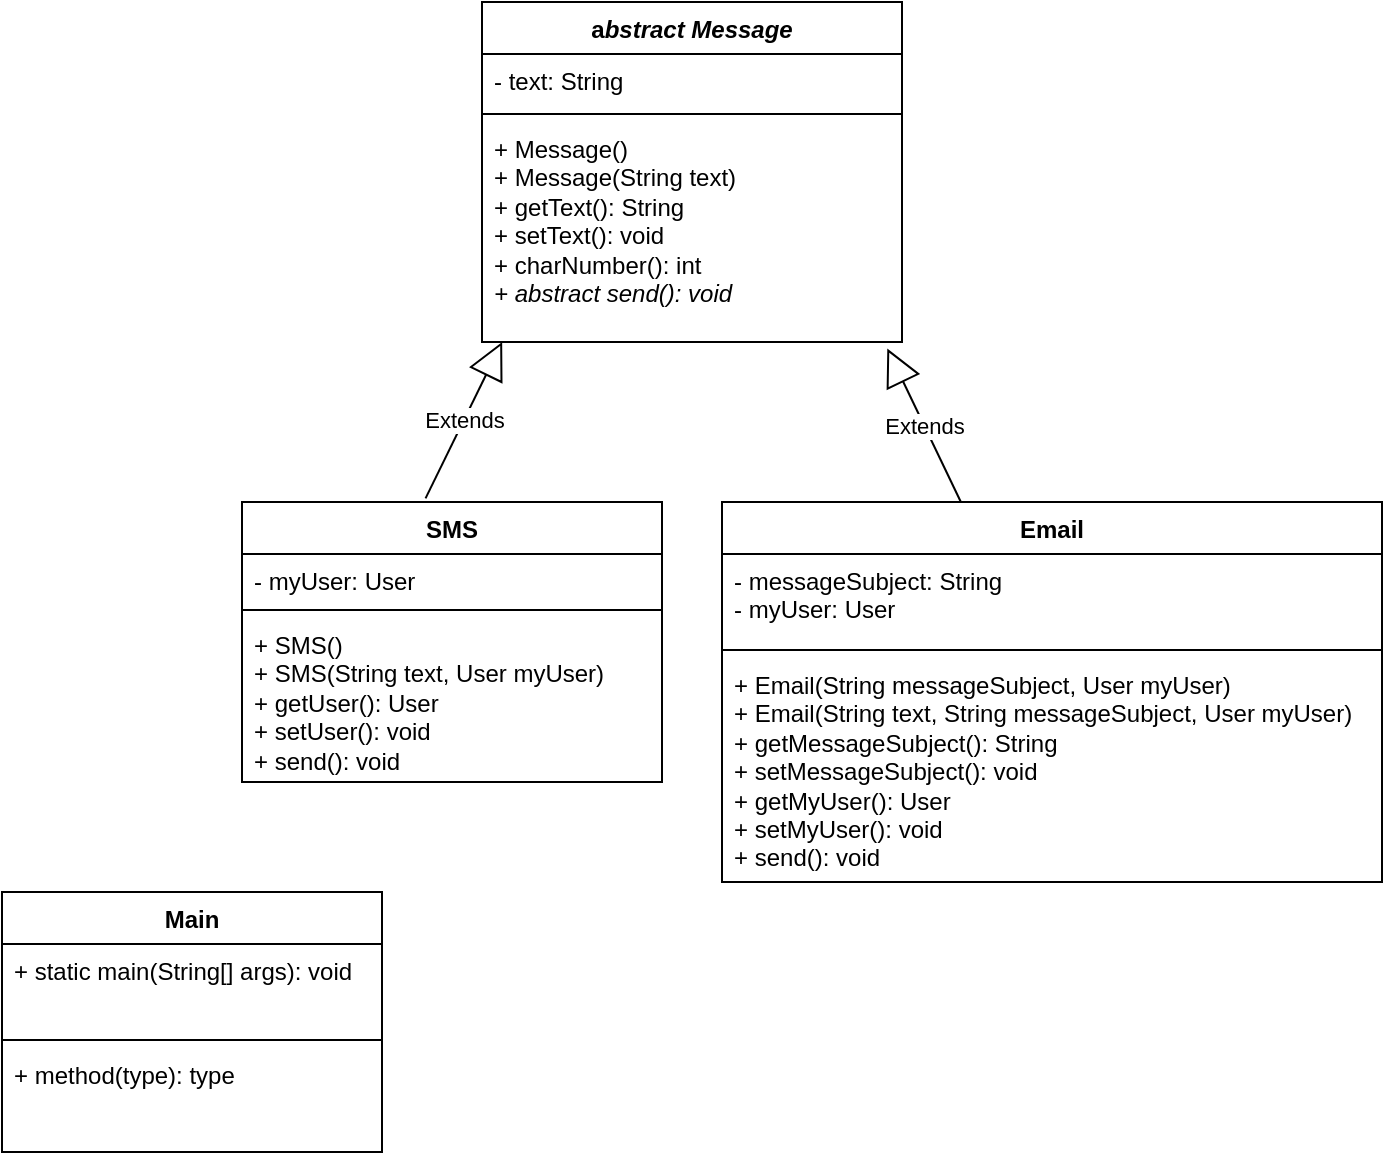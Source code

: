 <mxfile version="25.0.3">
  <diagram name="Strona-1" id="kL2ln0JJUrPdT32ZbHL4">
    <mxGraphModel dx="1646" dy="734" grid="1" gridSize="10" guides="1" tooltips="1" connect="1" arrows="1" fold="1" page="1" pageScale="1" pageWidth="827" pageHeight="1169" math="0" shadow="0">
      <root>
        <mxCell id="0" />
        <mxCell id="1" parent="0" />
        <mxCell id="hk9rGY5APnESubTrVHEf-1" value="a&lt;i&gt;bstract Message&lt;/i&gt;" style="swimlane;fontStyle=1;align=center;verticalAlign=top;childLayout=stackLayout;horizontal=1;startSize=26;horizontalStack=0;resizeParent=1;resizeParentMax=0;resizeLast=0;collapsible=1;marginBottom=0;whiteSpace=wrap;html=1;" vertex="1" parent="1">
          <mxGeometry x="310" y="10" width="210" height="170" as="geometry" />
        </mxCell>
        <mxCell id="hk9rGY5APnESubTrVHEf-2" value="- text: String" style="text;strokeColor=none;fillColor=none;align=left;verticalAlign=top;spacingLeft=4;spacingRight=4;overflow=hidden;rotatable=0;points=[[0,0.5],[1,0.5]];portConstraint=eastwest;whiteSpace=wrap;html=1;" vertex="1" parent="hk9rGY5APnESubTrVHEf-1">
          <mxGeometry y="26" width="210" height="26" as="geometry" />
        </mxCell>
        <mxCell id="hk9rGY5APnESubTrVHEf-3" value="" style="line;strokeWidth=1;fillColor=none;align=left;verticalAlign=middle;spacingTop=-1;spacingLeft=3;spacingRight=3;rotatable=0;labelPosition=right;points=[];portConstraint=eastwest;strokeColor=inherit;" vertex="1" parent="hk9rGY5APnESubTrVHEf-1">
          <mxGeometry y="52" width="210" height="8" as="geometry" />
        </mxCell>
        <mxCell id="hk9rGY5APnESubTrVHEf-4" value="&lt;div&gt;+ Message()&lt;br&gt;&lt;/div&gt;&lt;div&gt;+ Message(String text)&lt;/div&gt;&lt;div&gt;+ getText(): String&lt;/div&gt;&lt;div&gt;+ setText(): void&lt;/div&gt;&lt;div&gt;+ charNumber(): int&lt;br&gt;&lt;/div&gt;&lt;div&gt;&lt;i&gt;+ abstract send(): void&lt;/i&gt;&lt;br&gt;&lt;/div&gt;&lt;div&gt;&lt;br&gt;&lt;/div&gt;&lt;div&gt;&lt;br&gt;&lt;/div&gt;&lt;div&gt;&lt;br&gt;&lt;/div&gt;" style="text;strokeColor=none;fillColor=none;align=left;verticalAlign=top;spacingLeft=4;spacingRight=4;overflow=hidden;rotatable=0;points=[[0,0.5],[1,0.5]];portConstraint=eastwest;whiteSpace=wrap;html=1;" vertex="1" parent="hk9rGY5APnESubTrVHEf-1">
          <mxGeometry y="60" width="210" height="110" as="geometry" />
        </mxCell>
        <mxCell id="hk9rGY5APnESubTrVHEf-5" value="SMS" style="swimlane;fontStyle=1;align=center;verticalAlign=top;childLayout=stackLayout;horizontal=1;startSize=26;horizontalStack=0;resizeParent=1;resizeParentMax=0;resizeLast=0;collapsible=1;marginBottom=0;whiteSpace=wrap;html=1;" vertex="1" parent="1">
          <mxGeometry x="190" y="260" width="210" height="140" as="geometry" />
        </mxCell>
        <mxCell id="hk9rGY5APnESubTrVHEf-6" value="- myUser: User" style="text;strokeColor=none;fillColor=none;align=left;verticalAlign=top;spacingLeft=4;spacingRight=4;overflow=hidden;rotatable=0;points=[[0,0.5],[1,0.5]];portConstraint=eastwest;whiteSpace=wrap;html=1;" vertex="1" parent="hk9rGY5APnESubTrVHEf-5">
          <mxGeometry y="26" width="210" height="24" as="geometry" />
        </mxCell>
        <mxCell id="hk9rGY5APnESubTrVHEf-7" value="" style="line;strokeWidth=1;fillColor=none;align=left;verticalAlign=middle;spacingTop=-1;spacingLeft=3;spacingRight=3;rotatable=0;labelPosition=right;points=[];portConstraint=eastwest;strokeColor=inherit;" vertex="1" parent="hk9rGY5APnESubTrVHEf-5">
          <mxGeometry y="50" width="210" height="8" as="geometry" />
        </mxCell>
        <mxCell id="hk9rGY5APnESubTrVHEf-8" value="&lt;div&gt;+ SMS()&lt;/div&gt;&lt;div&gt;+ SMS(String text, User myUser)&lt;/div&gt;&lt;div&gt;+ getUser(): User&lt;/div&gt;&lt;div&gt;+ setUser(): void&lt;/div&gt;&lt;div&gt;+ send(): void&lt;br&gt;&lt;/div&gt;" style="text;strokeColor=none;fillColor=none;align=left;verticalAlign=top;spacingLeft=4;spacingRight=4;overflow=hidden;rotatable=0;points=[[0,0.5],[1,0.5]];portConstraint=eastwest;whiteSpace=wrap;html=1;" vertex="1" parent="hk9rGY5APnESubTrVHEf-5">
          <mxGeometry y="58" width="210" height="82" as="geometry" />
        </mxCell>
        <mxCell id="hk9rGY5APnESubTrVHEf-9" value="Email" style="swimlane;fontStyle=1;align=center;verticalAlign=top;childLayout=stackLayout;horizontal=1;startSize=26;horizontalStack=0;resizeParent=1;resizeParentMax=0;resizeLast=0;collapsible=1;marginBottom=0;whiteSpace=wrap;html=1;" vertex="1" parent="1">
          <mxGeometry x="430" y="260" width="330" height="190" as="geometry" />
        </mxCell>
        <mxCell id="hk9rGY5APnESubTrVHEf-10" value="&lt;div&gt;- messageSubject: String&lt;/div&gt;&lt;div&gt;- myUser: User&lt;/div&gt;&lt;div&gt;&lt;br&gt;&lt;/div&gt;" style="text;strokeColor=none;fillColor=none;align=left;verticalAlign=top;spacingLeft=4;spacingRight=4;overflow=hidden;rotatable=0;points=[[0,0.5],[1,0.5]];portConstraint=eastwest;whiteSpace=wrap;html=1;" vertex="1" parent="hk9rGY5APnESubTrVHEf-9">
          <mxGeometry y="26" width="330" height="44" as="geometry" />
        </mxCell>
        <mxCell id="hk9rGY5APnESubTrVHEf-11" value="" style="line;strokeWidth=1;fillColor=none;align=left;verticalAlign=middle;spacingTop=-1;spacingLeft=3;spacingRight=3;rotatable=0;labelPosition=right;points=[];portConstraint=eastwest;strokeColor=inherit;" vertex="1" parent="hk9rGY5APnESubTrVHEf-9">
          <mxGeometry y="70" width="330" height="8" as="geometry" />
        </mxCell>
        <mxCell id="hk9rGY5APnESubTrVHEf-12" value="&lt;div&gt;+ Email(String messageSubject, User myUser)&lt;/div&gt;&lt;div&gt;+ Email(String text, String messageSubject, User myUser)&lt;br&gt;&lt;/div&gt;&lt;div&gt;+ getMessageSubject(): String&lt;/div&gt;&lt;div&gt;+ setMessageSubject(): void&lt;/div&gt;&lt;div&gt;+ getMyUser(): User&lt;br&gt;&lt;/div&gt;&lt;div&gt;+ setMyUser(): void&lt;/div&gt;&lt;div&gt;+ send(): void&lt;br&gt;&lt;/div&gt;" style="text;strokeColor=none;fillColor=none;align=left;verticalAlign=top;spacingLeft=4;spacingRight=4;overflow=hidden;rotatable=0;points=[[0,0.5],[1,0.5]];portConstraint=eastwest;whiteSpace=wrap;html=1;" vertex="1" parent="hk9rGY5APnESubTrVHEf-9">
          <mxGeometry y="78" width="330" height="112" as="geometry" />
        </mxCell>
        <mxCell id="hk9rGY5APnESubTrVHEf-13" value="Main" style="swimlane;fontStyle=1;align=center;verticalAlign=top;childLayout=stackLayout;horizontal=1;startSize=26;horizontalStack=0;resizeParent=1;resizeParentMax=0;resizeLast=0;collapsible=1;marginBottom=0;whiteSpace=wrap;html=1;" vertex="1" parent="1">
          <mxGeometry x="70" y="455" width="190" height="130" as="geometry" />
        </mxCell>
        <mxCell id="hk9rGY5APnESubTrVHEf-14" value="+ static main(String[] args): void" style="text;strokeColor=none;fillColor=none;align=left;verticalAlign=top;spacingLeft=4;spacingRight=4;overflow=hidden;rotatable=0;points=[[0,0.5],[1,0.5]];portConstraint=eastwest;whiteSpace=wrap;html=1;" vertex="1" parent="hk9rGY5APnESubTrVHEf-13">
          <mxGeometry y="26" width="190" height="44" as="geometry" />
        </mxCell>
        <mxCell id="hk9rGY5APnESubTrVHEf-15" value="" style="line;strokeWidth=1;fillColor=none;align=left;verticalAlign=middle;spacingTop=-1;spacingLeft=3;spacingRight=3;rotatable=0;labelPosition=right;points=[];portConstraint=eastwest;strokeColor=inherit;" vertex="1" parent="hk9rGY5APnESubTrVHEf-13">
          <mxGeometry y="70" width="190" height="8" as="geometry" />
        </mxCell>
        <mxCell id="hk9rGY5APnESubTrVHEf-16" value="+ method(type): type" style="text;strokeColor=none;fillColor=none;align=left;verticalAlign=top;spacingLeft=4;spacingRight=4;overflow=hidden;rotatable=0;points=[[0,0.5],[1,0.5]];portConstraint=eastwest;whiteSpace=wrap;html=1;" vertex="1" parent="hk9rGY5APnESubTrVHEf-13">
          <mxGeometry y="78" width="190" height="52" as="geometry" />
        </mxCell>
        <mxCell id="hk9rGY5APnESubTrVHEf-18" value="Extends" style="endArrow=block;endSize=16;endFill=0;html=1;rounded=0;entryX=0.048;entryY=1;entryDx=0;entryDy=0;entryPerimeter=0;exitX=0.437;exitY=-0.013;exitDx=0;exitDy=0;exitPerimeter=0;" edge="1" parent="1" source="hk9rGY5APnESubTrVHEf-5" target="hk9rGY5APnESubTrVHEf-4">
          <mxGeometry width="160" relative="1" as="geometry">
            <mxPoint x="70" y="290" as="sourcePoint" />
            <mxPoint x="230" y="290" as="targetPoint" />
          </mxGeometry>
        </mxCell>
        <mxCell id="hk9rGY5APnESubTrVHEf-19" value="Extends" style="endArrow=block;endSize=16;endFill=0;html=1;rounded=0;entryX=0.965;entryY=1.03;entryDx=0;entryDy=0;entryPerimeter=0;" edge="1" parent="1" source="hk9rGY5APnESubTrVHEf-9" target="hk9rGY5APnESubTrVHEf-4">
          <mxGeometry width="160" relative="1" as="geometry">
            <mxPoint x="430" y="390" as="sourcePoint" />
            <mxPoint x="600" y="270" as="targetPoint" />
          </mxGeometry>
        </mxCell>
      </root>
    </mxGraphModel>
  </diagram>
</mxfile>
